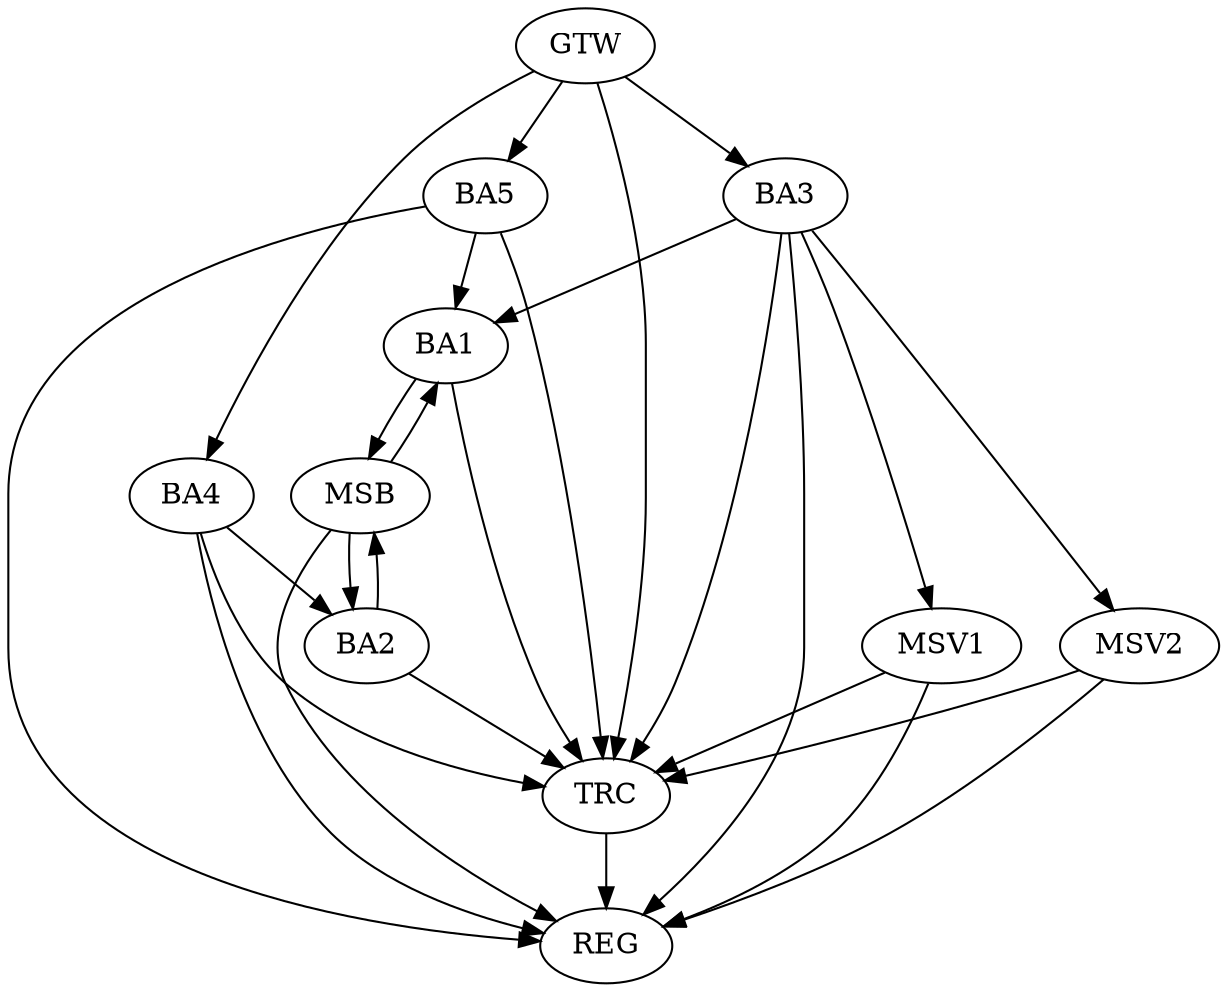 strict digraph G {
  BA1 [ label="BA1" ];
  BA2 [ label="BA2" ];
  BA3 [ label="BA3" ];
  BA4 [ label="BA4" ];
  BA5 [ label="BA5" ];
  GTW [ label="GTW" ];
  REG [ label="REG" ];
  MSB [ label="MSB" ];
  TRC [ label="TRC" ];
  MSV1 [ label="MSV1" ];
  MSV2 [ label="MSV2" ];
  BA3 -> BA1;
  BA4 -> BA2;
  BA5 -> BA1;
  GTW -> BA3;
  GTW -> BA4;
  GTW -> BA5;
  BA3 -> REG;
  BA4 -> REG;
  BA5 -> REG;
  BA1 -> MSB;
  MSB -> BA2;
  MSB -> REG;
  BA2 -> MSB;
  MSB -> BA1;
  BA1 -> TRC;
  BA2 -> TRC;
  BA3 -> TRC;
  BA4 -> TRC;
  BA5 -> TRC;
  GTW -> TRC;
  TRC -> REG;
  BA3 -> MSV1;
  MSV1 -> REG;
  MSV1 -> TRC;
  BA3 -> MSV2;
  MSV2 -> REG;
  MSV2 -> TRC;
}
